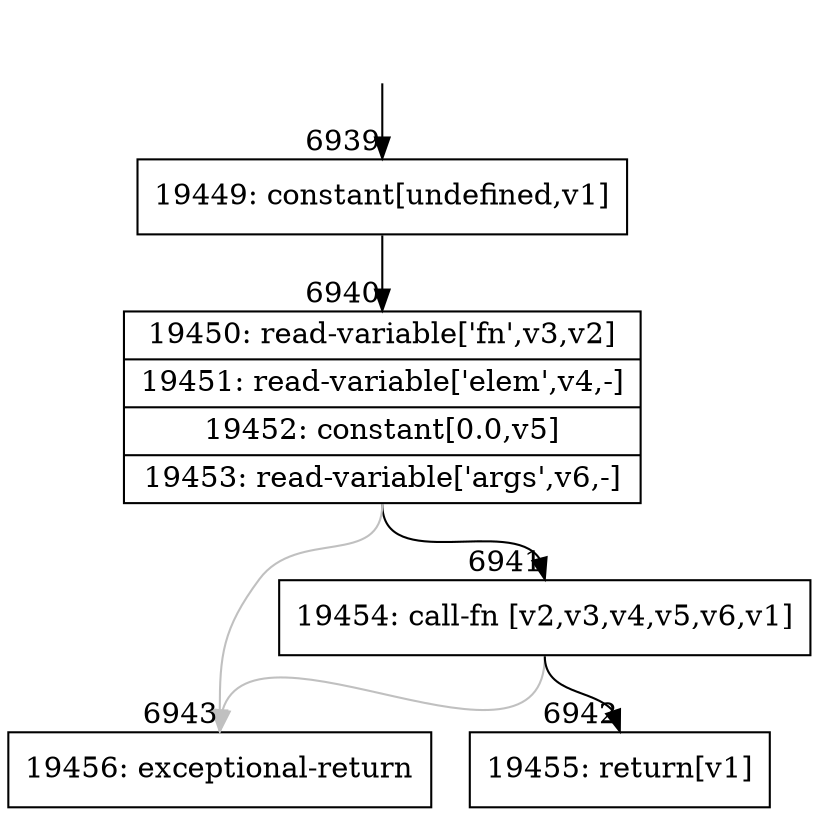 digraph {
rankdir="TD"
BB_entry530[shape=none,label=""];
BB_entry530 -> BB6939 [tailport=s, headport=n, headlabel="    6939"]
BB6939 [shape=record label="{19449: constant[undefined,v1]}" ] 
BB6939 -> BB6940 [tailport=s, headport=n, headlabel="      6940"]
BB6940 [shape=record label="{19450: read-variable['fn',v3,v2]|19451: read-variable['elem',v4,-]|19452: constant[0.0,v5]|19453: read-variable['args',v6,-]}" ] 
BB6940 -> BB6941 [tailport=s, headport=n, headlabel="      6941"]
BB6940 -> BB6943 [tailport=s, headport=n, color=gray, headlabel="      6943"]
BB6941 [shape=record label="{19454: call-fn [v2,v3,v4,v5,v6,v1]}" ] 
BB6941 -> BB6942 [tailport=s, headport=n, headlabel="      6942"]
BB6941 -> BB6943 [tailport=s, headport=n, color=gray]
BB6942 [shape=record label="{19455: return[v1]}" ] 
BB6943 [shape=record label="{19456: exceptional-return}" ] 
//#$~ 5510
}
